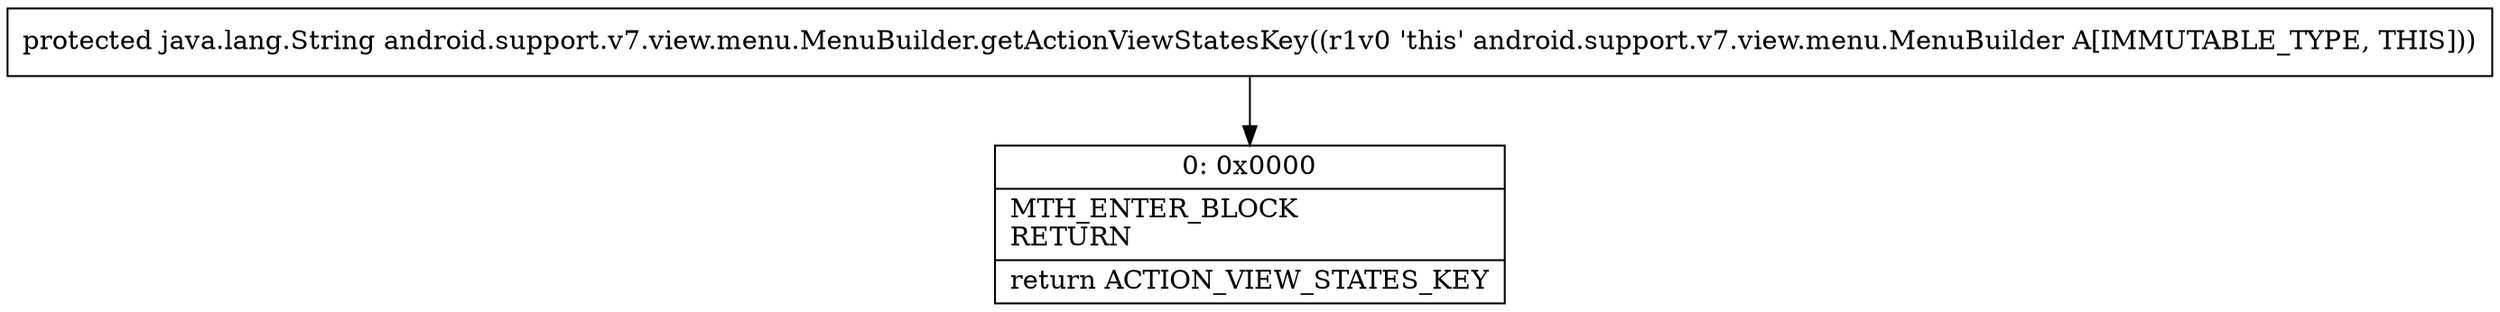 digraph "CFG forandroid.support.v7.view.menu.MenuBuilder.getActionViewStatesKey()Ljava\/lang\/String;" {
Node_0 [shape=record,label="{0\:\ 0x0000|MTH_ENTER_BLOCK\lRETURN\l|return ACTION_VIEW_STATES_KEY\l}"];
MethodNode[shape=record,label="{protected java.lang.String android.support.v7.view.menu.MenuBuilder.getActionViewStatesKey((r1v0 'this' android.support.v7.view.menu.MenuBuilder A[IMMUTABLE_TYPE, THIS])) }"];
MethodNode -> Node_0;
}

